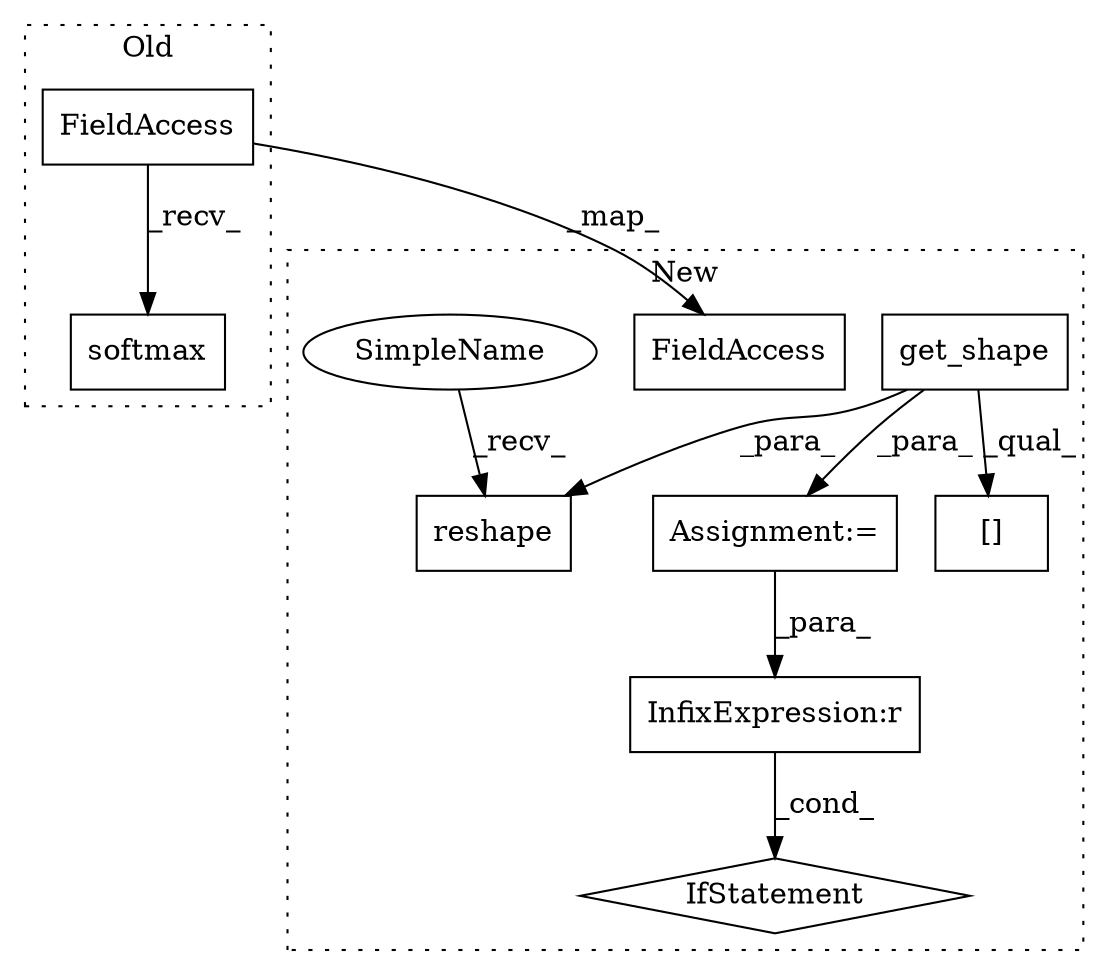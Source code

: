 digraph G {
subgraph cluster0 {
1 [label="softmax" a="32" s="2284,2298" l="8,1" shape="box"];
8 [label="FieldAccess" a="22" s="2270" l="13" shape="box"];
label = "Old";
style="dotted";
}
subgraph cluster1 {
2 [label="get_shape" a="32" s="1697" l="11" shape="box"];
3 [label="[]" a="2" s="1684,1710" l="25,1" shape="box"];
4 [label="Assignment:=" a="7" s="1847" l="1" shape="box"];
5 [label="IfStatement" a="25" s="2638" l="3" shape="diamond"];
6 [label="reshape" a="32" s="1749,1794" l="8,1" shape="box"];
7 [label="FieldAccess" a="22" s="2473" l="13" shape="box"];
9 [label="InfixExpression:r" a="27" s="2629" l="4" shape="box"];
10 [label="SimpleName" a="42" s="1738" l="10" shape="ellipse"];
label = "New";
style="dotted";
}
2 -> 3 [label="_qual_"];
2 -> 6 [label="_para_"];
2 -> 4 [label="_para_"];
4 -> 9 [label="_para_"];
8 -> 7 [label="_map_"];
8 -> 1 [label="_recv_"];
9 -> 5 [label="_cond_"];
10 -> 6 [label="_recv_"];
}
